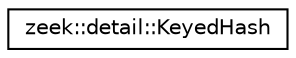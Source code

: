 digraph "Graphical Class Hierarchy"
{
 // LATEX_PDF_SIZE
  edge [fontname="Helvetica",fontsize="10",labelfontname="Helvetica",labelfontsize="10"];
  node [fontname="Helvetica",fontsize="10",shape=record];
  rankdir="LR";
  Node0 [label="zeek::detail::KeyedHash",height=0.2,width=0.4,color="black", fillcolor="white", style="filled",URL="$d2/da7/classzeek_1_1detail_1_1KeyedHash.html",tooltip=" "];
}
